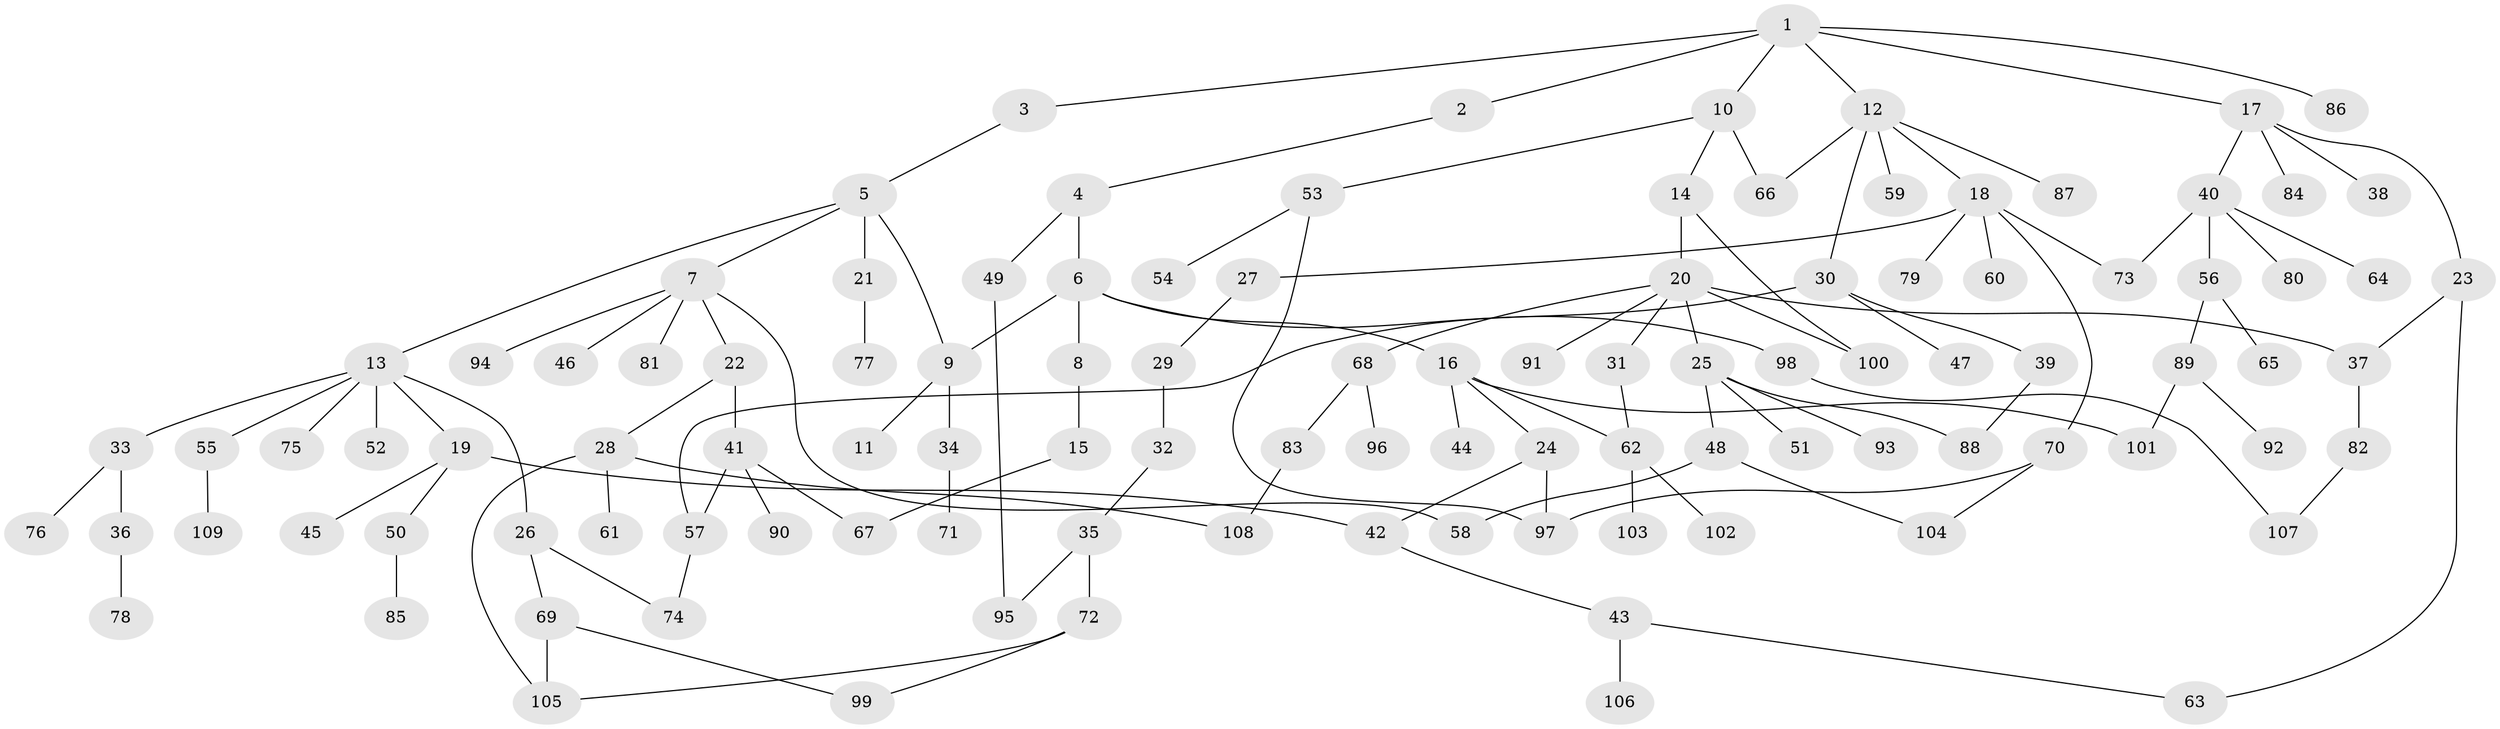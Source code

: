 // coarse degree distribution, {7: 0.015384615384615385, 6: 0.046153846153846156, 2: 0.18461538461538463, 1: 0.4461538461538462, 3: 0.12307692307692308, 4: 0.09230769230769231, 10: 0.015384615384615385, 9: 0.015384615384615385, 5: 0.046153846153846156, 8: 0.015384615384615385}
// Generated by graph-tools (version 1.1) at 2025/45/03/04/25 21:45:40]
// undirected, 109 vertices, 131 edges
graph export_dot {
graph [start="1"]
  node [color=gray90,style=filled];
  1;
  2;
  3;
  4;
  5;
  6;
  7;
  8;
  9;
  10;
  11;
  12;
  13;
  14;
  15;
  16;
  17;
  18;
  19;
  20;
  21;
  22;
  23;
  24;
  25;
  26;
  27;
  28;
  29;
  30;
  31;
  32;
  33;
  34;
  35;
  36;
  37;
  38;
  39;
  40;
  41;
  42;
  43;
  44;
  45;
  46;
  47;
  48;
  49;
  50;
  51;
  52;
  53;
  54;
  55;
  56;
  57;
  58;
  59;
  60;
  61;
  62;
  63;
  64;
  65;
  66;
  67;
  68;
  69;
  70;
  71;
  72;
  73;
  74;
  75;
  76;
  77;
  78;
  79;
  80;
  81;
  82;
  83;
  84;
  85;
  86;
  87;
  88;
  89;
  90;
  91;
  92;
  93;
  94;
  95;
  96;
  97;
  98;
  99;
  100;
  101;
  102;
  103;
  104;
  105;
  106;
  107;
  108;
  109;
  1 -- 2;
  1 -- 3;
  1 -- 10;
  1 -- 12;
  1 -- 17;
  1 -- 86;
  2 -- 4;
  3 -- 5;
  4 -- 6;
  4 -- 49;
  5 -- 7;
  5 -- 13;
  5 -- 21;
  5 -- 9;
  6 -- 8;
  6 -- 9;
  6 -- 16;
  6 -- 98;
  7 -- 22;
  7 -- 46;
  7 -- 58;
  7 -- 81;
  7 -- 94;
  8 -- 15;
  9 -- 11;
  9 -- 34;
  10 -- 14;
  10 -- 53;
  10 -- 66;
  12 -- 18;
  12 -- 30;
  12 -- 59;
  12 -- 66;
  12 -- 87;
  13 -- 19;
  13 -- 26;
  13 -- 33;
  13 -- 52;
  13 -- 55;
  13 -- 75;
  14 -- 20;
  14 -- 100;
  15 -- 67;
  16 -- 24;
  16 -- 44;
  16 -- 62;
  16 -- 101;
  17 -- 23;
  17 -- 38;
  17 -- 40;
  17 -- 84;
  18 -- 27;
  18 -- 60;
  18 -- 70;
  18 -- 79;
  18 -- 73;
  19 -- 45;
  19 -- 50;
  19 -- 42;
  20 -- 25;
  20 -- 31;
  20 -- 68;
  20 -- 91;
  20 -- 100;
  20 -- 37;
  21 -- 77;
  22 -- 28;
  22 -- 41;
  23 -- 37;
  23 -- 63;
  24 -- 42;
  24 -- 97;
  25 -- 48;
  25 -- 51;
  25 -- 93;
  25 -- 88;
  26 -- 69;
  26 -- 74;
  27 -- 29;
  28 -- 61;
  28 -- 105;
  28 -- 108;
  29 -- 32;
  30 -- 39;
  30 -- 47;
  30 -- 57;
  31 -- 62;
  32 -- 35;
  33 -- 36;
  33 -- 76;
  34 -- 71;
  35 -- 72;
  35 -- 95;
  36 -- 78;
  37 -- 82;
  39 -- 88;
  40 -- 56;
  40 -- 64;
  40 -- 73;
  40 -- 80;
  41 -- 90;
  41 -- 67;
  41 -- 57;
  42 -- 43;
  43 -- 63;
  43 -- 106;
  48 -- 104;
  48 -- 58;
  49 -- 95;
  50 -- 85;
  53 -- 54;
  53 -- 97;
  55 -- 109;
  56 -- 65;
  56 -- 89;
  57 -- 74;
  62 -- 102;
  62 -- 103;
  68 -- 83;
  68 -- 96;
  69 -- 99;
  69 -- 105;
  70 -- 97;
  70 -- 104;
  72 -- 99;
  72 -- 105;
  82 -- 107;
  83 -- 108;
  89 -- 92;
  89 -- 101;
  98 -- 107;
}
